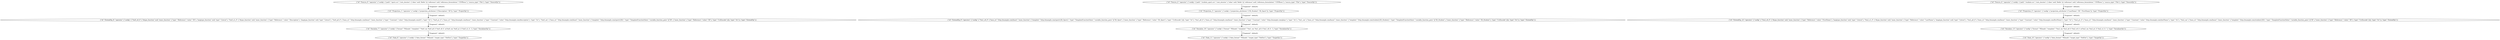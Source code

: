 digraph {
    0 [ label = "{\"id\":\"Source_0\",\"operator\":{\"config\":{\"path\":\"sport.csv\",\"root_iterator\":{\"alias\":null,\"fields\":[],\"reference\":null,\"reference_formulation\":\"CSVRows\"},\"source_type\":\"File\"},\"type\":\"SourceOp\"}}" ]
    1 [ label = "{\"id\":\"Projection_1\",\"operator\":{\"config\":{\"projection_attributes\":[\"Description\",\"ID\"]},\"type\":\"ProjectOp\"}}" ]
    2 [ label = "{\"id\":\"Source_2\",\"operator\":{\"config\":{\"path\":\"student_sport.csv\",\"root_iterator\":{\"alias\":null,\"fields\":[],\"reference\":null,\"reference_formulation\":\"CSVRows\"},\"source_type\":\"File\"},\"type\":\"SourceOp\"}}" ]
    3 [ label = "{\"id\":\"Projection_3\",\"operator\":{\"config\":{\"projection_attributes\":[\"ID_Student\",\"ID_Sport\"]},\"type\":\"ProjectOp\"}}" ]
    4 [ label = "{\"id\":\"Source_4\",\"operator\":{\"config\":{\"path\":\"student.csv\",\"root_iterator\":{\"alias\":null,\"fields\":[],\"reference\":null,\"reference_formulation\":\"CSVRows\"},\"source_type\":\"File\"},\"type\":\"SourceOp\"}}" ]
    5 [ label = "{\"id\":\"Projection_5\",\"operator\":{\"config\":{\"projection_attributes\":[\"LastName\",\"ID\",\"FirstName\"]},\"type\":\"ProjectOp\"}}" ]
    6 [ label = "{\"id\":\"ExtendOp_6\",\"operator\":{\"config\":{\"?tm0_o0_0\":{\"dtype_function\":null,\"inner_function\":{\"type\":\"Reference\",\"value\":\"ID\"},\"langtype_function\":null,\"type\":\"Literal\"},\"?tm0_o1_0\":{\"dtype_function\":null,\"inner_function\":{\"type\":\"Reference\",\"value\":\"Description\"},\"langtype_function\":null,\"type\":\"Literal\"},\"?tm0_p0_0\":{\"base_iri\":\"http://example.com/base/\",\"inner_function\":{\"type\":\"Constant\",\"value\":\"http://example.com/id\"},\"type\":\"Iri\"},\"?tm0_p1_0\":{\"base_iri\":\"http://example.com/base/\",\"inner_function\":{\"type\":\"Constant\",\"value\":\"http://example.com/description\"},\"type\":\"Iri\"},\"?tm0_sm\":{\"base_iri\":\"http://example.com/base/\",\"inner_function\":{\"template\":\"http://example.com/sport/{ID}\",\"type\":\"TemplateFunctionValue\",\"variable_function_pairs\":[[\"ID\",{\"inner_function\":{\"type\":\"Reference\",\"value\":\"ID\"},\"type\":\"UriEncode\"}]]},\"type\":\"Iri\"}},\"type\":\"ExtendOp\"}}" ]
    7 [ label = "{\"id\":\"Serialize_7\",\"operator\":{\"config\":{\"format\":\"NQuads\",\"template\":\"?tm0_sm ?tm0_p0_0 ?tm0_o0_0 .\\n?tm0_sm ?tm0_p1_0 ?tm0_o1_0 .\"},\"type\":\"SerializerOp\"}}" ]
    8 [ label = "{\"id\":\"Sink_8\",\"operator\":{\"config\":{\"data_format\":\"NQuads\",\"target_type\":\"StdOut\"},\"type\":\"TargetOp\"}}" ]
    9 [ label = "{\"id\":\"ExtendOp_9\",\"operator\":{\"config\":{\"?tm1_o0_0\":{\"base_iri\":\"http://example.com/base/\",\"inner_function\":{\"template\":\"http://example.com/sport/{ID_Sport}\",\"type\":\"TemplateFunctionValue\",\"variable_function_pairs\":[[\"ID_Sport\",{\"inner_function\":{\"type\":\"Reference\",\"value\":\"ID_Sport\"},\"type\":\"UriEncode\"}]]},\"type\":\"Iri\"},\"?tm1_p0_0\":{\"base_iri\":\"http://example.com/base/\",\"inner_function\":{\"type\":\"Constant\",\"value\":\"http://example.com/plays\"},\"type\":\"Iri\"},\"?tm1_sm\":{\"base_iri\":\"http://example.com/base/\",\"inner_function\":{\"template\":\"http://example.com/student/{ID_Student}\",\"type\":\"TemplateFunctionValue\",\"variable_function_pairs\":[[\"ID_Student\",{\"inner_function\":{\"type\":\"Reference\",\"value\":\"ID_Student\"},\"type\":\"UriEncode\"}]]},\"type\":\"Iri\"}},\"type\":\"ExtendOp\"}}" ]
    10 [ label = "{\"id\":\"Serialize_10\",\"operator\":{\"config\":{\"format\":\"NQuads\",\"template\":\"?tm1_sm ?tm1_p0_0 ?tm1_o0_0 .\"},\"type\":\"SerializerOp\"}}" ]
    11 [ label = "{\"id\":\"Sink_11\",\"operator\":{\"config\":{\"data_format\":\"NQuads\",\"target_type\":\"StdOut\"},\"type\":\"TargetOp\"}}" ]
    12 [ label = "{\"id\":\"ExtendOp_12\",\"operator\":{\"config\":{\"?tm2_o0_0\":{\"dtype_function\":null,\"inner_function\":{\"type\":\"Reference\",\"value\":\"FirstName\"},\"langtype_function\":null,\"type\":\"Literal\"},\"?tm2_o1_0\":{\"dtype_function\":null,\"inner_function\":{\"type\":\"Reference\",\"value\":\"LastName\"},\"langtype_function\":null,\"type\":\"Literal\"},\"?tm2_p0_0\":{\"base_iri\":\"http://example.com/base/\",\"inner_function\":{\"type\":\"Constant\",\"value\":\"http://example.com/firstName\"},\"type\":\"Iri\"},\"?tm2_p1_0\":{\"base_iri\":\"http://example.com/base/\",\"inner_function\":{\"type\":\"Constant\",\"value\":\"http://example.com/lastName\"},\"type\":\"Iri\"},\"?tm2_sm\":{\"base_iri\":\"http://example.com/base/\",\"inner_function\":{\"template\":\"http://example.com/student/{ID}\",\"type\":\"TemplateFunctionValue\",\"variable_function_pairs\":[[\"ID\",{\"inner_function\":{\"type\":\"Reference\",\"value\":\"ID\"},\"type\":\"UriEncode\"}]]},\"type\":\"Iri\"}},\"type\":\"ExtendOp\"}}" ]
    13 [ label = "{\"id\":\"Serialize_13\",\"operator\":{\"config\":{\"format\":\"NQuads\",\"template\":\"?tm2_sm ?tm2_p0_0 ?tm2_o0_0 .\\n?tm2_sm ?tm2_p1_0 ?tm2_o1_0 .\"},\"type\":\"SerializerOp\"}}" ]
    14 [ label = "{\"id\":\"Sink_14\",\"operator\":{\"config\":{\"data_format\":\"NQuads\",\"target_type\":\"StdOut\"},\"type\":\"TargetOp\"}}" ]
    0 -> 1 [ label = "{\"fragment\": default}" ]
    2 -> 3 [ label = "{\"fragment\": default}" ]
    4 -> 5 [ label = "{\"fragment\": default}" ]
    1 -> 6 [ label = "{\"fragment\": default}" ]
    6 -> 7 [ label = "{\"fragment\": default}" ]
    7 -> 8 [ label = "{\"fragment\": default}" ]
    3 -> 9 [ label = "{\"fragment\": default}" ]
    9 -> 10 [ label = "{\"fragment\": default}" ]
    10 -> 11 [ label = "{\"fragment\": default}" ]
    5 -> 12 [ label = "{\"fragment\": default}" ]
    12 -> 13 [ label = "{\"fragment\": default}" ]
    13 -> 14 [ label = "{\"fragment\": default}" ]
}
